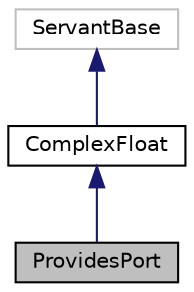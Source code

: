 digraph "ProvidesPort"
{
 // INTERACTIVE_SVG=YES
  edge [fontname="Helvetica",fontsize="10",labelfontname="Helvetica",labelfontsize="10"];
  node [fontname="Helvetica",fontsize="10",shape=record];
  Node1 [label="ProvidesPort",height=0.2,width=0.4,color="black", fillcolor="grey75", style="filled", fontcolor="black"];
  Node2 -> Node1 [dir="back",color="midnightblue",fontsize="10",style="solid",fontname="Helvetica"];
  Node2 [label="ComplexFloat",height=0.2,width=0.4,color="black", fillcolor="white", style="filled",URL="$class_p_o_a___standard_interfaces_1_1_complex_float.html"];
  Node3 -> Node2 [dir="back",color="midnightblue",fontsize="10",style="solid",fontname="Helvetica"];
  Node3 [label="ServantBase",height=0.2,width=0.4,color="grey75", fillcolor="white", style="filled"];
}
